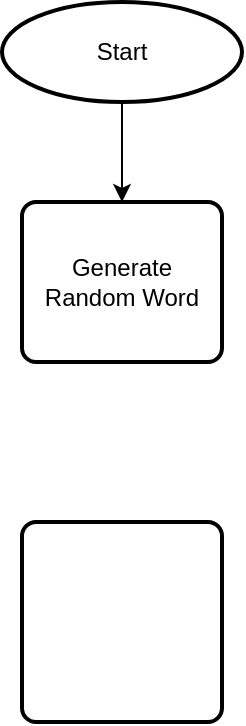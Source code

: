 <mxfile version="24.0.6" type="github">
  <diagram name="Page-1" id="wbuX0TBASzJWtCFyLL9F">
    <mxGraphModel dx="712" dy="781" grid="1" gridSize="10" guides="1" tooltips="1" connect="1" arrows="1" fold="1" page="1" pageScale="1" pageWidth="850" pageHeight="1100" math="0" shadow="0">
      <root>
        <mxCell id="0" />
        <mxCell id="1" parent="0" />
        <mxCell id="r0l5JY0mena3srKl9l_J-3" value="" style="edgeStyle=orthogonalEdgeStyle;rounded=0;orthogonalLoop=1;jettySize=auto;html=1;" edge="1" parent="1" source="r0l5JY0mena3srKl9l_J-1" target="r0l5JY0mena3srKl9l_J-2">
          <mxGeometry relative="1" as="geometry" />
        </mxCell>
        <mxCell id="r0l5JY0mena3srKl9l_J-1" value="Start" style="strokeWidth=2;html=1;shape=mxgraph.flowchart.start_1;whiteSpace=wrap;" vertex="1" parent="1">
          <mxGeometry x="330" y="50" width="120" height="50" as="geometry" />
        </mxCell>
        <mxCell id="r0l5JY0mena3srKl9l_J-2" value="&lt;div&gt;Generate Random Word&lt;/div&gt;" style="rounded=1;whiteSpace=wrap;html=1;absoluteArcSize=1;arcSize=14;strokeWidth=2;" vertex="1" parent="1">
          <mxGeometry x="340" y="150" width="100" height="80" as="geometry" />
        </mxCell>
        <mxCell id="r0l5JY0mena3srKl9l_J-4" value="" style="rounded=1;whiteSpace=wrap;html=1;absoluteArcSize=1;arcSize=14;strokeWidth=2;" vertex="1" parent="1">
          <mxGeometry x="340" y="310" width="100" height="100" as="geometry" />
        </mxCell>
      </root>
    </mxGraphModel>
  </diagram>
</mxfile>
